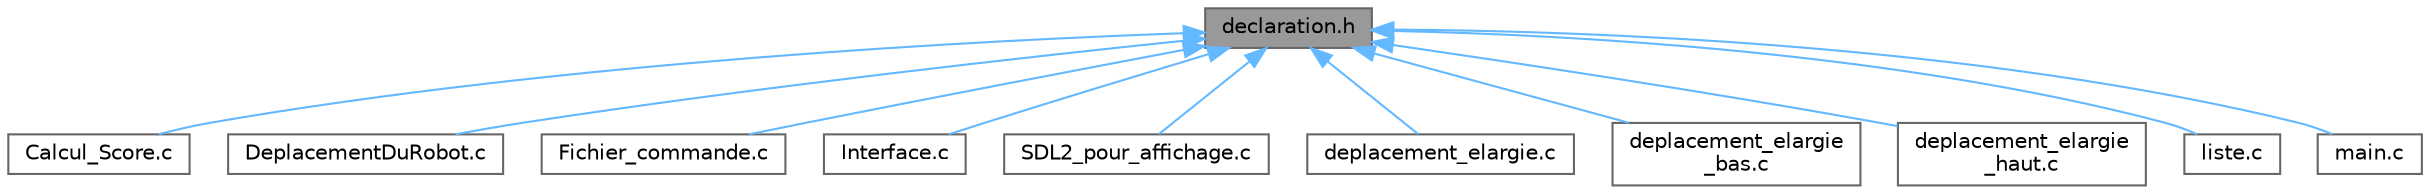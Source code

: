digraph "declaration.h"
{
 // LATEX_PDF_SIZE
  bgcolor="transparent";
  edge [fontname=Helvetica,fontsize=10,labelfontname=Helvetica,labelfontsize=10];
  node [fontname=Helvetica,fontsize=10,shape=box,height=0.2,width=0.4];
  Node1 [id="Node000001",label="declaration.h",height=0.2,width=0.4,color="gray40", fillcolor="grey60", style="filled", fontcolor="black",tooltip=" "];
  Node1 -> Node2 [id="edge1_Node000001_Node000002",dir="back",color="steelblue1",style="solid",tooltip=" "];
  Node2 [id="Node000002",label="Calcul_Score.c",height=0.2,width=0.4,color="grey40", fillcolor="white", style="filled",URL="$Calcul__Score_8c.html",tooltip=" "];
  Node1 -> Node3 [id="edge2_Node000001_Node000003",dir="back",color="steelblue1",style="solid",tooltip=" "];
  Node3 [id="Node000003",label="DeplacementDuRobot.c",height=0.2,width=0.4,color="grey40", fillcolor="white", style="filled",URL="$DeplacementDuRobot_8c.html",tooltip=" "];
  Node1 -> Node4 [id="edge3_Node000001_Node000004",dir="back",color="steelblue1",style="solid",tooltip=" "];
  Node4 [id="Node000004",label="Fichier_commande.c",height=0.2,width=0.4,color="grey40", fillcolor="white", style="filled",URL="$Fichier__commande_8c.html",tooltip=" "];
  Node1 -> Node5 [id="edge4_Node000001_Node000005",dir="back",color="steelblue1",style="solid",tooltip=" "];
  Node5 [id="Node000005",label="Interface.c",height=0.2,width=0.4,color="grey40", fillcolor="white", style="filled",URL="$Interface_8c.html",tooltip=" "];
  Node1 -> Node6 [id="edge5_Node000001_Node000006",dir="back",color="steelblue1",style="solid",tooltip=" "];
  Node6 [id="Node000006",label="SDL2_pour_affichage.c",height=0.2,width=0.4,color="grey40", fillcolor="white", style="filled",URL="$SDL2__pour__affichage_8c.html",tooltip=" "];
  Node1 -> Node7 [id="edge6_Node000001_Node000007",dir="back",color="steelblue1",style="solid",tooltip=" "];
  Node7 [id="Node000007",label="deplacement_elargie.c",height=0.2,width=0.4,color="grey40", fillcolor="white", style="filled",URL="$deplacement__elargie_8c.html",tooltip=" "];
  Node1 -> Node8 [id="edge7_Node000001_Node000008",dir="back",color="steelblue1",style="solid",tooltip=" "];
  Node8 [id="Node000008",label="deplacement_elargie\l_bas.c",height=0.2,width=0.4,color="grey40", fillcolor="white", style="filled",URL="$deplacement__elargie__bas_8c.html",tooltip=" "];
  Node1 -> Node9 [id="edge8_Node000001_Node000009",dir="back",color="steelblue1",style="solid",tooltip=" "];
  Node9 [id="Node000009",label="deplacement_elargie\l_haut.c",height=0.2,width=0.4,color="grey40", fillcolor="white", style="filled",URL="$deplacement__elargie__haut_8c.html",tooltip=" "];
  Node1 -> Node10 [id="edge9_Node000001_Node000010",dir="back",color="steelblue1",style="solid",tooltip=" "];
  Node10 [id="Node000010",label="liste.c",height=0.2,width=0.4,color="grey40", fillcolor="white", style="filled",URL="$liste_8c.html",tooltip="Gestion des listes chaînées (pour mémoriser les coups lors des déplacements)"];
  Node1 -> Node11 [id="edge10_Node000001_Node000011",dir="back",color="steelblue1",style="solid",tooltip=" "];
  Node11 [id="Node000011",label="main.c",height=0.2,width=0.4,color="grey40", fillcolor="white", style="filled",URL="$main_8c.html",tooltip="Point d'entrée principal du programme \"Les malheurs de l'entrepôt\"."];
}
